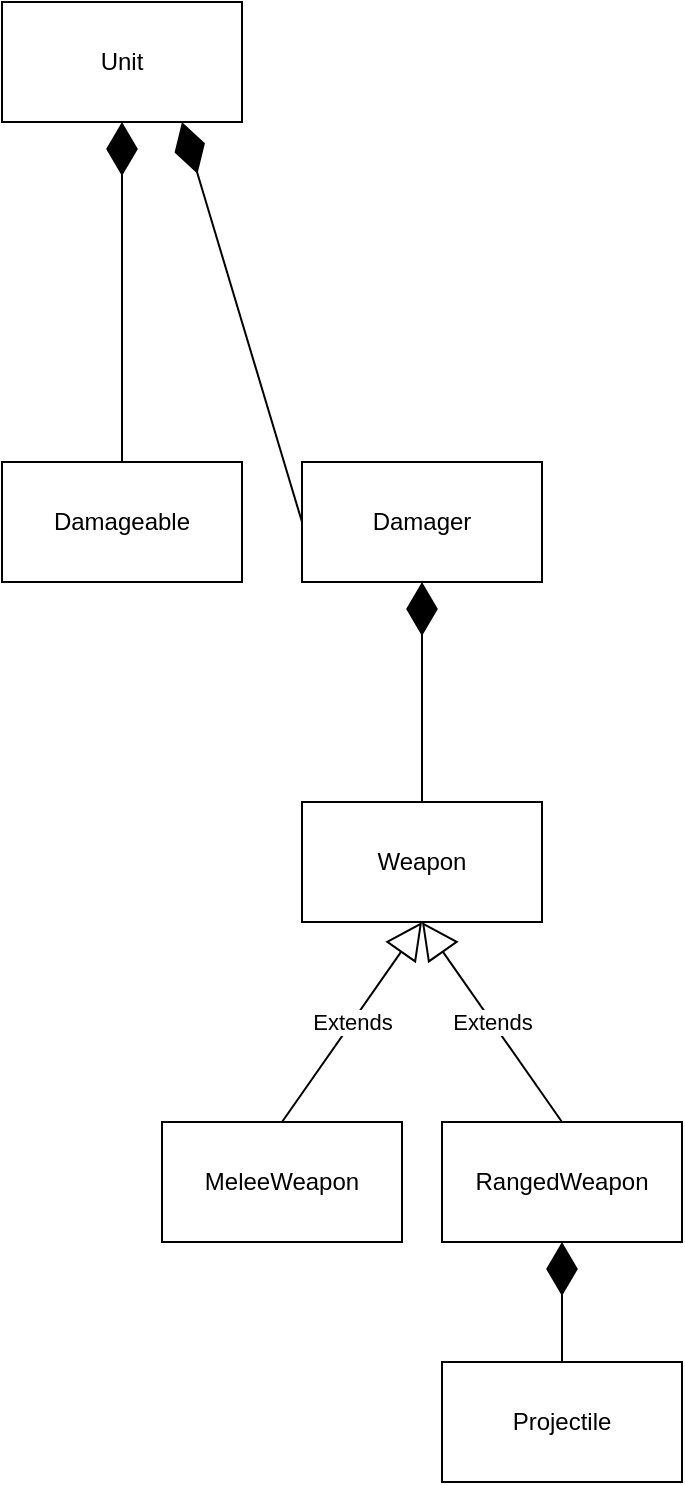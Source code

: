 <mxfile version="14.2.9" type="device"><diagram id="y4loSEmqK0Lu1-JeYM9z" name="Page-1"><mxGraphModel dx="782" dy="2253" grid="1" gridSize="10" guides="1" tooltips="1" connect="1" arrows="1" fold="1" page="1" pageScale="1" pageWidth="850" pageHeight="1100" math="0" shadow="0"><root><mxCell id="0"/><mxCell id="1" parent="0"/><mxCell id="PN268hJyc7OOcN-78Nys-11" value="" style="endArrow=diamondThin;endFill=1;endSize=24;html=1;entryX=0.5;entryY=1;entryDx=0;entryDy=0;exitX=0.5;exitY=0;exitDx=0;exitDy=0;" parent="1" source="PN268hJyc7OOcN-78Nys-12" target="PN268hJyc7OOcN-78Nys-13" edge="1"><mxGeometry width="160" relative="1" as="geometry"><mxPoint x="429" y="50" as="sourcePoint"/><mxPoint x="429.04" y="-127.994" as="targetPoint"/></mxGeometry></mxCell><mxCell id="PN268hJyc7OOcN-78Nys-12" value="Damageable" style="rounded=0;whiteSpace=wrap;html=1;" parent="1" vertex="1"><mxGeometry x="370" y="70" width="120" height="60" as="geometry"/></mxCell><mxCell id="PN268hJyc7OOcN-78Nys-13" value="Unit" style="rounded=0;whiteSpace=wrap;html=1;" parent="1" vertex="1"><mxGeometry x="370" y="-160" width="120" height="60" as="geometry"/></mxCell><mxCell id="PN268hJyc7OOcN-78Nys-14" value="Damager" style="rounded=0;whiteSpace=wrap;html=1;" parent="1" vertex="1"><mxGeometry x="520" y="70" width="120" height="60" as="geometry"/></mxCell><mxCell id="PN268hJyc7OOcN-78Nys-15" value="MeleeWeapon" style="rounded=0;whiteSpace=wrap;html=1;" parent="1" vertex="1"><mxGeometry x="450" y="400" width="120" height="60" as="geometry"/></mxCell><mxCell id="PN268hJyc7OOcN-78Nys-16" value="RangedWeapon" style="rounded=0;whiteSpace=wrap;html=1;" parent="1" vertex="1"><mxGeometry x="590" y="400" width="120" height="60" as="geometry"/></mxCell><mxCell id="PN268hJyc7OOcN-78Nys-17" value="Projectile" style="rounded=0;whiteSpace=wrap;html=1;" parent="1" vertex="1"><mxGeometry x="590" y="520" width="120" height="60" as="geometry"/></mxCell><mxCell id="PN268hJyc7OOcN-78Nys-18" value="Weapon" style="rounded=0;whiteSpace=wrap;html=1;" parent="1" vertex="1"><mxGeometry x="520" y="240" width="120" height="60" as="geometry"/></mxCell><mxCell id="PN268hJyc7OOcN-78Nys-19" value="" style="endArrow=diamondThin;endFill=1;endSize=24;html=1;entryX=0.5;entryY=1;entryDx=0;entryDy=0;exitX=0.5;exitY=0;exitDx=0;exitDy=0;" parent="1" source="PN268hJyc7OOcN-78Nys-18" target="PN268hJyc7OOcN-78Nys-14" edge="1"><mxGeometry width="160" relative="1" as="geometry"><mxPoint x="400" y="390" as="sourcePoint"/><mxPoint x="560" y="390" as="targetPoint"/></mxGeometry></mxCell><mxCell id="PN268hJyc7OOcN-78Nys-21" value="Extends" style="endArrow=block;endSize=16;endFill=0;html=1;entryX=0.5;entryY=1;entryDx=0;entryDy=0;exitX=0.5;exitY=0;exitDx=0;exitDy=0;" parent="1" source="PN268hJyc7OOcN-78Nys-15" target="PN268hJyc7OOcN-78Nys-18" edge="1"><mxGeometry width="160" relative="1" as="geometry"><mxPoint x="400" y="390" as="sourcePoint"/><mxPoint x="560" y="390" as="targetPoint"/></mxGeometry></mxCell><mxCell id="PN268hJyc7OOcN-78Nys-22" value="Extends" style="endArrow=block;endSize=16;endFill=0;html=1;entryX=0.5;entryY=1;entryDx=0;entryDy=0;exitX=0.5;exitY=0;exitDx=0;exitDy=0;" parent="1" source="PN268hJyc7OOcN-78Nys-16" target="PN268hJyc7OOcN-78Nys-18" edge="1"><mxGeometry width="160" relative="1" as="geometry"><mxPoint x="400" y="390" as="sourcePoint"/><mxPoint x="560" y="390" as="targetPoint"/></mxGeometry></mxCell><mxCell id="PN268hJyc7OOcN-78Nys-23" value="" style="endArrow=diamondThin;endFill=1;endSize=24;html=1;entryX=0.5;entryY=1;entryDx=0;entryDy=0;exitX=0.5;exitY=0;exitDx=0;exitDy=0;" parent="1" source="PN268hJyc7OOcN-78Nys-17" target="PN268hJyc7OOcN-78Nys-16" edge="1"><mxGeometry width="160" relative="1" as="geometry"><mxPoint x="400" y="390" as="sourcePoint"/><mxPoint x="560" y="390" as="targetPoint"/></mxGeometry></mxCell><mxCell id="PN268hJyc7OOcN-78Nys-25" value="" style="endArrow=diamondThin;endFill=1;endSize=24;html=1;entryX=0.75;entryY=1;entryDx=0;entryDy=0;exitX=0;exitY=0.5;exitDx=0;exitDy=0;" parent="1" source="PN268hJyc7OOcN-78Nys-14" target="PN268hJyc7OOcN-78Nys-13" edge="1"><mxGeometry width="160" relative="1" as="geometry"><mxPoint x="340" y="350" as="sourcePoint"/><mxPoint x="500" y="350" as="targetPoint"/></mxGeometry></mxCell></root></mxGraphModel></diagram></mxfile>